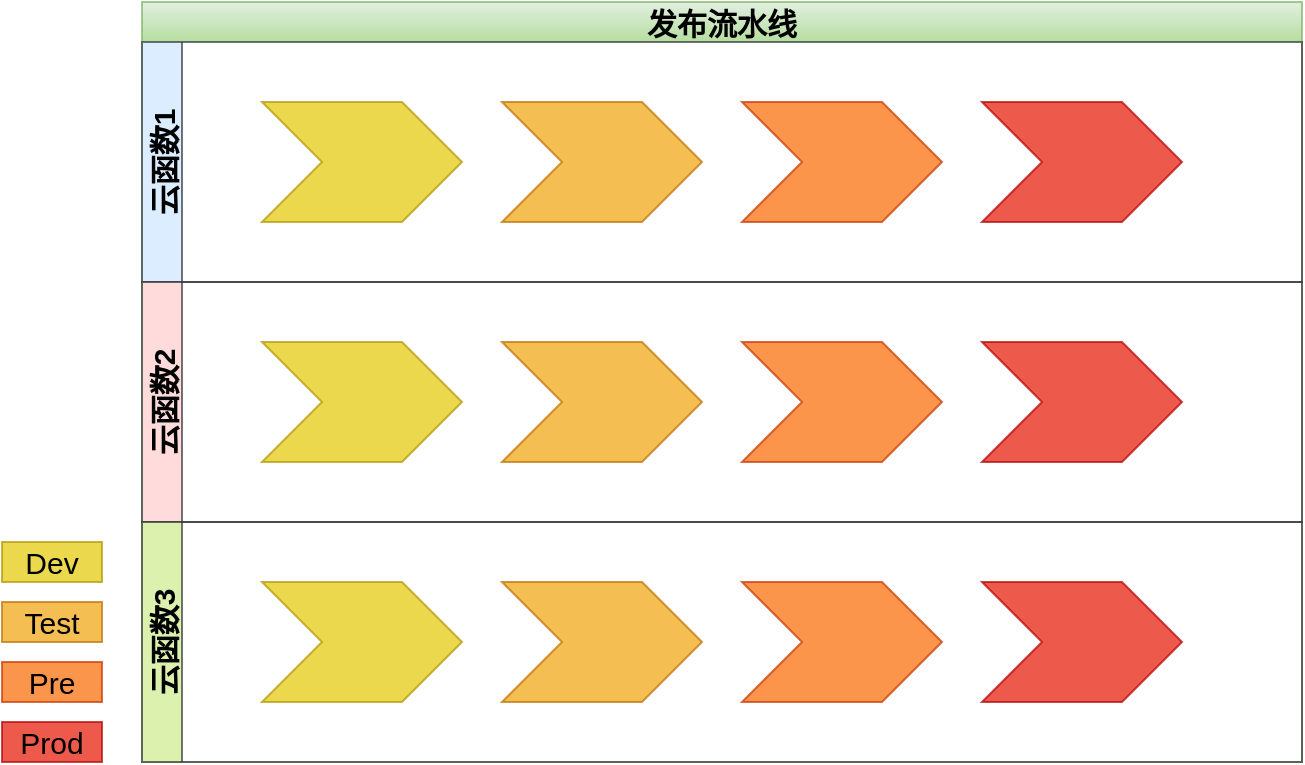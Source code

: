 <mxfile version="16.6.5" type="github" pages="5">
  <diagram id="p47nkBfZN0Shy5mdTkik" name="Page-5">
    <mxGraphModel dx="1170" dy="616" grid="1" gridSize="10" guides="1" tooltips="1" connect="1" arrows="1" fold="1" page="1" pageScale="1" pageWidth="827" pageHeight="1169" math="0" shadow="0">
      <root>
        <mxCell id="lYn5I4Bmg545soS-uupr-0" />
        <mxCell id="lYn5I4Bmg545soS-uupr-1" parent="lYn5I4Bmg545soS-uupr-0" />
        <mxCell id="lYn5I4Bmg545soS-uupr-89" value="发布流水线" style="swimlane;childLayout=stackLayout;resizeParent=1;resizeParentMax=0;horizontal=1;startSize=20;horizontalStack=0;shadow=0;labelBorderColor=none;sketch=0;fontSize=15;strokeColor=#82b366;strokeWidth=1;fillColor=#d5e8d4;opacity=70;gradientColor=#97d077;swimlaneLine=0;" vertex="1" parent="lYn5I4Bmg545soS-uupr-1">
          <mxGeometry x="150" y="860" width="580" height="380" as="geometry" />
        </mxCell>
        <mxCell id="lYn5I4Bmg545soS-uupr-90" value="云函数1" style="swimlane;startSize=20;horizontal=0;shadow=0;labelBorderColor=none;sketch=0;fontSize=15;strokeColor=#36393d;strokeWidth=1;fillColor=#cce5ff;opacity=70;" vertex="1" parent="lYn5I4Bmg545soS-uupr-89">
          <mxGeometry y="20" width="580" height="120" as="geometry" />
        </mxCell>
        <mxCell id="lYn5I4Bmg545soS-uupr-88" value="" style="html=1;shadow=0;dashed=0;align=center;verticalAlign=middle;shape=mxgraph.arrows2.arrow;dy=0;dx=30;notch=30;labelBorderColor=none;fontSize=15;strokeColor=#B09500;strokeWidth=1;fillColor=#e3c800;opacity=70;fontColor=#000000;" vertex="1" parent="lYn5I4Bmg545soS-uupr-90">
          <mxGeometry x="60" y="30" width="100" height="60" as="geometry" />
        </mxCell>
        <mxCell id="lYn5I4Bmg545soS-uupr-93" value="" style="html=1;shadow=0;dashed=0;align=center;verticalAlign=middle;shape=mxgraph.arrows2.arrow;dy=0;dx=30;notch=30;labelBorderColor=none;fontSize=15;strokeColor=#BD7000;strokeWidth=1;fillColor=#f0a30a;opacity=70;fontColor=#000000;" vertex="1" parent="lYn5I4Bmg545soS-uupr-90">
          <mxGeometry x="180" y="30" width="100" height="60" as="geometry" />
        </mxCell>
        <mxCell id="lYn5I4Bmg545soS-uupr-94" value="" style="html=1;shadow=0;dashed=0;align=center;verticalAlign=middle;shape=mxgraph.arrows2.arrow;dy=0;dx=30;notch=30;labelBorderColor=none;fontSize=15;strokeColor=#C73500;strokeWidth=1;fillColor=#fa6800;opacity=70;fontColor=#000000;" vertex="1" parent="lYn5I4Bmg545soS-uupr-90">
          <mxGeometry x="300" y="30" width="100" height="60" as="geometry" />
        </mxCell>
        <mxCell id="lYn5I4Bmg545soS-uupr-95" value="" style="html=1;shadow=0;dashed=0;align=center;verticalAlign=middle;shape=mxgraph.arrows2.arrow;dy=0;dx=30;notch=30;labelBorderColor=none;fontSize=15;strokeColor=#B20000;strokeWidth=1;fillColor=#e51400;opacity=70;fontColor=#ffffff;" vertex="1" parent="lYn5I4Bmg545soS-uupr-90">
          <mxGeometry x="420" y="30" width="100" height="60" as="geometry" />
        </mxCell>
        <mxCell id="lYn5I4Bmg545soS-uupr-91" value="云函数2" style="swimlane;startSize=20;horizontal=0;shadow=0;labelBorderColor=none;sketch=0;fontSize=15;strokeColor=#36393d;strokeWidth=1;fillColor=#ffcccc;opacity=70;" vertex="1" parent="lYn5I4Bmg545soS-uupr-89">
          <mxGeometry y="140" width="580" height="120" as="geometry" />
        </mxCell>
        <mxCell id="lYn5I4Bmg545soS-uupr-108" value="" style="html=1;shadow=0;dashed=0;align=center;verticalAlign=middle;shape=mxgraph.arrows2.arrow;dy=0;dx=30;notch=30;labelBorderColor=none;fontSize=15;strokeColor=#B09500;strokeWidth=1;fillColor=#e3c800;opacity=70;fontColor=#000000;" vertex="1" parent="lYn5I4Bmg545soS-uupr-91">
          <mxGeometry x="60" y="30" width="100" height="60" as="geometry" />
        </mxCell>
        <mxCell id="lYn5I4Bmg545soS-uupr-109" value="" style="html=1;shadow=0;dashed=0;align=center;verticalAlign=middle;shape=mxgraph.arrows2.arrow;dy=0;dx=30;notch=30;labelBorderColor=none;fontSize=15;strokeColor=#BD7000;strokeWidth=1;fillColor=#f0a30a;opacity=70;fontColor=#000000;" vertex="1" parent="lYn5I4Bmg545soS-uupr-91">
          <mxGeometry x="180" y="30" width="100" height="60" as="geometry" />
        </mxCell>
        <mxCell id="lYn5I4Bmg545soS-uupr-110" value="" style="html=1;shadow=0;dashed=0;align=center;verticalAlign=middle;shape=mxgraph.arrows2.arrow;dy=0;dx=30;notch=30;labelBorderColor=none;fontSize=15;strokeColor=#C73500;strokeWidth=1;fillColor=#fa6800;opacity=70;fontColor=#000000;" vertex="1" parent="lYn5I4Bmg545soS-uupr-91">
          <mxGeometry x="300" y="30" width="100" height="60" as="geometry" />
        </mxCell>
        <mxCell id="lYn5I4Bmg545soS-uupr-111" value="" style="html=1;shadow=0;dashed=0;align=center;verticalAlign=middle;shape=mxgraph.arrows2.arrow;dy=0;dx=30;notch=30;labelBorderColor=none;fontSize=15;strokeColor=#B20000;strokeWidth=1;fillColor=#e51400;opacity=70;fontColor=#ffffff;" vertex="1" parent="lYn5I4Bmg545soS-uupr-91">
          <mxGeometry x="420" y="30" width="100" height="60" as="geometry" />
        </mxCell>
        <mxCell id="lYn5I4Bmg545soS-uupr-92" value="云函数3" style="swimlane;startSize=20;horizontal=0;shadow=0;labelBorderColor=none;sketch=0;fontSize=15;strokeColor=#36393d;strokeWidth=1;fillColor=#cdeb8b;opacity=70;" vertex="1" parent="lYn5I4Bmg545soS-uupr-89">
          <mxGeometry y="260" width="580" height="120" as="geometry" />
        </mxCell>
        <mxCell id="lYn5I4Bmg545soS-uupr-112" value="" style="html=1;shadow=0;dashed=0;align=center;verticalAlign=middle;shape=mxgraph.arrows2.arrow;dy=0;dx=30;notch=30;labelBorderColor=none;fontSize=15;strokeColor=#B09500;strokeWidth=1;fillColor=#e3c800;opacity=70;fontColor=#000000;" vertex="1" parent="lYn5I4Bmg545soS-uupr-92">
          <mxGeometry x="60" y="30" width="100" height="60" as="geometry" />
        </mxCell>
        <mxCell id="lYn5I4Bmg545soS-uupr-113" value="" style="html=1;shadow=0;dashed=0;align=center;verticalAlign=middle;shape=mxgraph.arrows2.arrow;dy=0;dx=30;notch=30;labelBorderColor=none;fontSize=15;strokeColor=#BD7000;strokeWidth=1;fillColor=#f0a30a;opacity=70;fontColor=#000000;" vertex="1" parent="lYn5I4Bmg545soS-uupr-92">
          <mxGeometry x="180" y="30" width="100" height="60" as="geometry" />
        </mxCell>
        <mxCell id="lYn5I4Bmg545soS-uupr-114" value="" style="html=1;shadow=0;dashed=0;align=center;verticalAlign=middle;shape=mxgraph.arrows2.arrow;dy=0;dx=30;notch=30;labelBorderColor=none;fontSize=15;strokeColor=#C73500;strokeWidth=1;fillColor=#fa6800;opacity=70;fontColor=#000000;" vertex="1" parent="lYn5I4Bmg545soS-uupr-92">
          <mxGeometry x="300" y="30" width="100" height="60" as="geometry" />
        </mxCell>
        <mxCell id="lYn5I4Bmg545soS-uupr-115" value="" style="html=1;shadow=0;dashed=0;align=center;verticalAlign=middle;shape=mxgraph.arrows2.arrow;dy=0;dx=30;notch=30;labelBorderColor=none;fontSize=15;strokeColor=#B20000;strokeWidth=1;fillColor=#e51400;opacity=70;fontColor=#ffffff;" vertex="1" parent="lYn5I4Bmg545soS-uupr-92">
          <mxGeometry x="420" y="30" width="100" height="60" as="geometry" />
        </mxCell>
        <mxCell id="lYn5I4Bmg545soS-uupr-116" value="Dev" style="rounded=0;whiteSpace=wrap;html=1;shadow=0;labelBorderColor=none;sketch=0;fontSize=15;fontColor=#000000;strokeColor=#B09500;strokeWidth=1;fillColor=#e3c800;opacity=70;" vertex="1" parent="lYn5I4Bmg545soS-uupr-1">
          <mxGeometry x="80" y="1130" width="50" height="20" as="geometry" />
        </mxCell>
        <mxCell id="lYn5I4Bmg545soS-uupr-117" value="Test" style="rounded=0;whiteSpace=wrap;html=1;shadow=0;labelBorderColor=none;sketch=0;fontSize=15;fontColor=#000000;strokeColor=#BD7000;strokeWidth=1;fillColor=#f0a30a;opacity=70;" vertex="1" parent="lYn5I4Bmg545soS-uupr-1">
          <mxGeometry x="80" y="1160" width="50" height="20" as="geometry" />
        </mxCell>
        <mxCell id="lYn5I4Bmg545soS-uupr-118" value="Pre" style="rounded=0;whiteSpace=wrap;html=1;shadow=0;labelBorderColor=none;sketch=0;fontSize=15;fontColor=#000000;strokeColor=#C73500;strokeWidth=1;fillColor=#fa6800;opacity=70;" vertex="1" parent="lYn5I4Bmg545soS-uupr-1">
          <mxGeometry x="80" y="1190" width="50" height="20" as="geometry" />
        </mxCell>
        <mxCell id="lYn5I4Bmg545soS-uupr-119" value="&lt;font color=&quot;#000000&quot;&gt;Prod&lt;/font&gt;" style="rounded=0;whiteSpace=wrap;html=1;shadow=0;labelBorderColor=none;sketch=0;fontSize=15;fontColor=#ffffff;strokeColor=#B20000;strokeWidth=1;fillColor=#e51400;opacity=70;" vertex="1" parent="lYn5I4Bmg545soS-uupr-1">
          <mxGeometry x="80" y="1220" width="50" height="20" as="geometry" />
        </mxCell>
      </root>
    </mxGraphModel>
  </diagram>
  <diagram id="5Kmb7W5pnlHNhv1GbmnW" name="Page-3">
    <mxGraphModel dx="2823" dy="2220" grid="1" gridSize="10" guides="1" tooltips="1" connect="1" arrows="1" fold="1" page="1" pageScale="1" pageWidth="827" pageHeight="1169" math="0" shadow="0">
      <root>
        <mxCell id="IFCaMPKQP4HP2tQFBtrL-0" />
        <mxCell id="IFCaMPKQP4HP2tQFBtrL-1" parent="IFCaMPKQP4HP2tQFBtrL-0" />
        <mxCell id="SrsbGQJO-x6KftY-o7HA-6" value="云函数平台api代理网关" style="swimlane;fontSize=15;fontStyle=0;fillColor=#a20025;strokeColor=#6F0000;strokeWidth=2;swimlaneLine=0;labelBorderColor=none;labelBackgroundColor=none;sketch=0;fontColor=#ffffff;swimlaneFillColor=default;" vertex="1" parent="IFCaMPKQP4HP2tQFBtrL-1">
          <mxGeometry x="-188" y="-199.75" width="160" height="200" as="geometry" />
        </mxCell>
        <mxCell id="SrsbGQJO-x6KftY-o7HA-0" value="私域？" style="rhombus;whiteSpace=wrap;html=1;rounded=0;shadow=0;glass=0;labelBackgroundColor=none;labelBorderColor=none;sketch=0;fontSize=15;fontColor=default;strokeColor=default;strokeWidth=1;fillColor=#fafafa;gradientColor=none;opacity=70;" vertex="1" parent="SrsbGQJO-x6KftY-o7HA-6">
          <mxGeometry x="35.25" y="30" width="84.75" height="60" as="geometry" />
        </mxCell>
        <mxCell id="SrsbGQJO-x6KftY-o7HA-18" style="edgeStyle=orthogonalEdgeStyle;rounded=0;sketch=0;orthogonalLoop=1;jettySize=auto;html=0;exitX=0.5;exitY=0;exitDx=0;exitDy=0;entryX=0.5;entryY=1;entryDx=0;entryDy=0;shadow=0;labelBackgroundColor=none;labelBorderColor=none;fontSize=15;fontColor=default;strokeColor=#009999;strokeWidth=2;opacity=70;" edge="1" parent="SrsbGQJO-x6KftY-o7HA-6" source="SrsbGQJO-x6KftY-o7HA-17" target="SrsbGQJO-x6KftY-o7HA-0">
          <mxGeometry relative="1" as="geometry" />
        </mxCell>
        <mxCell id="SrsbGQJO-x6KftY-o7HA-17" value="获取开关状态" style="rounded=0;whiteSpace=wrap;html=1;shadow=0;glass=0;labelBackgroundColor=none;labelBorderColor=none;sketch=0;fontSize=15;fontColor=default;strokeColor=default;strokeWidth=1;fillColor=#fafafa;gradientColor=none;opacity=70;" vertex="1" parent="SrsbGQJO-x6KftY-o7HA-6">
          <mxGeometry x="19" y="123" width="120" height="60" as="geometry" />
        </mxCell>
        <mxCell id="U0625dc-84SEc-x4zgt3-2" value="&lt;table border=&quot;1&quot; width=&quot;100%&quot; cellpadding=&quot;4&quot; style=&quot;width: 100%; height: 100%; border-collapse: collapse; font-size: 15px;&quot;&gt;&lt;tbody style=&quot;font-size: 15px;&quot;&gt;&lt;tr style=&quot;background-color: rgb(167, 201, 66); color: rgb(255, 255, 255); border: 1px solid rgb(152, 191, 33); font-size: 15px;&quot;&gt;&lt;th align=&quot;left&quot; style=&quot;font-size: 15px;&quot;&gt;tenant_id&lt;/th&gt;&lt;th align=&quot;left&quot; style=&quot;font-size: 15px;&quot;&gt;service&lt;/th&gt;&lt;th align=&quot;left&quot; style=&quot;font-size: 15px;&quot;&gt;func&lt;/th&gt;&lt;td style=&quot;font-size: 15px;&quot;&gt;&lt;span style=&quot;font-size: 15px;&quot;&gt;switch&lt;/span&gt;&lt;/td&gt;&lt;/tr&gt;&lt;tr style=&quot;border: 1px solid rgb(152, 191, 33); font-size: 15px;&quot;&gt;&lt;td style=&quot;font-size: 15px;&quot;&gt;1&lt;/td&gt;&lt;td style=&quot;font-size: 15px;&quot;&gt;ApiServer&lt;/td&gt;&lt;td style=&quot;font-size: 15px;&quot;&gt;GetUploadSign&lt;/td&gt;&lt;td style=&quot;font-size: 15px;&quot;&gt;on&lt;/td&gt;&lt;/tr&gt;&lt;tr style=&quot;background-color: rgb(234, 242, 211); border: 1px solid rgb(152, 191, 33); font-size: 15px;&quot;&gt;&lt;td style=&quot;font-size: 15px;&quot;&gt;1&lt;/td&gt;&lt;td style=&quot;font-size: 15px;&quot;&gt;ApiServer&lt;/td&gt;&lt;td style=&quot;font-size: 15px;&quot;&gt;CopyObjFromUrl&lt;/td&gt;&lt;td style=&quot;font-size: 15px;&quot;&gt;on&lt;/td&gt;&lt;/tr&gt;&lt;tr style=&quot;border: 1px solid rgb(152, 191, 33); font-size: 15px;&quot;&gt;&lt;td style=&quot;font-size: 15px;&quot;&gt;2&lt;/td&gt;&lt;td style=&quot;font-size: 15px;&quot;&gt;CMCServer&lt;/td&gt;&lt;td style=&quot;font-size: 15px;&quot;&gt;GetUserList&lt;/td&gt;&lt;td style=&quot;font-size: 15px;&quot;&gt;on&lt;/td&gt;&lt;/tr&gt;&lt;/tbody&gt;&lt;/table&gt;" style="text;html=1;strokeColor=#c0c0c0;fillColor=#ffffff;overflow=fill;rounded=0;fontSize=15;fontStyle=0" vertex="1" parent="IFCaMPKQP4HP2tQFBtrL-1">
          <mxGeometry x="-54.75" y="380" width="415.75" height="160" as="geometry" />
        </mxCell>
        <mxCell id="U0625dc-84SEc-x4zgt3-3" value="Openfaas" style="swimlane;fontSize=15;fontStyle=0;fillColor=#6a00ff;strokeColor=#3700CC;shadow=0;strokeWidth=2;swimlaneLine=0;labelBorderColor=none;labelBackgroundColor=none;sketch=0;glass=0;fontColor=#ffffff;swimlaneFillColor=default;" vertex="1" parent="IFCaMPKQP4HP2tQFBtrL-1">
          <mxGeometry x="-520" y="-300" width="160" height="200" as="geometry" />
        </mxCell>
        <mxCell id="U0625dc-84SEc-x4zgt3-4" value="云函数B&#39;" style="rounded=0;fontSize=15;fontStyle=0;fillColor=none;labelBorderColor=none;labelBackgroundColor=none;sketch=0;" vertex="1" parent="U0625dc-84SEc-x4zgt3-3">
          <mxGeometry x="30" y="40" width="100" height="30" as="geometry" />
        </mxCell>
        <mxCell id="U0625dc-84SEc-x4zgt3-5" value="云函数C&#39;" style="rounded=0;fontSize=15;fontStyle=0;fillColor=none;labelBorderColor=none;labelBackgroundColor=none;sketch=0;" vertex="1" parent="U0625dc-84SEc-x4zgt3-3">
          <mxGeometry x="30" y="90" width="100" height="30" as="geometry" />
        </mxCell>
        <mxCell id="U0625dc-84SEc-x4zgt3-6" value="......" style="rounded=0;fontSize=15;fontStyle=0;fillColor=none;labelBorderColor=none;labelBackgroundColor=none;sketch=0;" vertex="1" parent="U0625dc-84SEc-x4zgt3-3">
          <mxGeometry x="30" y="140" width="100" height="30" as="geometry" />
        </mxCell>
        <mxCell id="U0625dc-84SEc-x4zgt3-22" value="服务B" style="swimlane;startSize=20;horizontal=1;containerType=tree;fontSize=15;fontStyle=0;labelBorderColor=none;shadow=0;swimlaneFillColor=default;labelBackgroundColor=none;fillColor=#60a917;strokeColor=#2D7600;fontColor=#ffffff;" vertex="1" parent="IFCaMPKQP4HP2tQFBtrL-1">
          <mxGeometry x="-26" y="60" width="456" height="260" as="geometry" />
        </mxCell>
        <mxCell id="U0625dc-84SEc-x4zgt3-23" value="云函数网关插件" style="swimlane;fontSize=15;fontStyle=0;fillColor=#fafafa;strokeColor=none;swimlaneFillColor=#efefef;swimlaneLine=1;shadow=0;strokeWidth=1;labelBorderColor=none;labelBackgroundColor=none;sketch=0;rounded=1;" vertex="1" parent="U0625dc-84SEc-x4zgt3-22">
          <mxGeometry x="110" y="25" width="260" height="210" as="geometry" />
        </mxCell>
        <mxCell id="U0625dc-84SEc-x4zgt3-24" value="" style="edgeStyle=orthogonalEdgeStyle;rounded=0;orthogonalLoop=1;jettySize=auto;exitX=1;exitY=0.5;exitDx=0;exitDy=0;entryX=0;entryY=0.5;entryDx=0;entryDy=0;fontSize=15;fontStyle=0;sketch=0;labelBorderColor=none;labelBackgroundColor=none;strokeColor=#009999;strokeWidth=2;" edge="1" parent="U0625dc-84SEc-x4zgt3-23" source="U0625dc-84SEc-x4zgt3-25" target="U0625dc-84SEc-x4zgt3-28">
          <mxGeometry relative="1" as="geometry" />
        </mxCell>
        <mxCell id="U0625dc-84SEc-x4zgt3-25" value="查询&#xa;路由&#xa;开关" style="rounded=0;fontSize=15;fontStyle=0;fillColor=none;sketch=0;labelBorderColor=none;labelBackgroundColor=none;" vertex="1" parent="U0625dc-84SEc-x4zgt3-23">
          <mxGeometry x="41" y="60" width="50" height="100" as="geometry" />
        </mxCell>
        <mxCell id="U0625dc-84SEc-x4zgt3-28" value="调用云函数？" style="rhombus;fontSize=15;fontStyle=0;fillColor=none;labelBorderColor=none;labelBackgroundColor=none;shadow=0;sketch=0;" vertex="1" parent="U0625dc-84SEc-x4zgt3-23">
          <mxGeometry x="120" y="70" width="110.37" height="80" as="geometry" />
        </mxCell>
        <mxCell id="SrsbGQJO-x6KftY-o7HA-11" style="edgeStyle=orthogonalEdgeStyle;rounded=0;sketch=0;orthogonalLoop=1;jettySize=auto;html=0;entryX=0;entryY=0.5;entryDx=0;entryDy=0;shadow=0;labelBackgroundColor=none;labelBorderColor=none;fontSize=15;fontColor=default;strokeColor=#009999;strokeWidth=2;opacity=70;" edge="1" parent="U0625dc-84SEc-x4zgt3-22" source="U0625dc-84SEc-x4zgt3-31" target="U0625dc-84SEc-x4zgt3-25">
          <mxGeometry relative="1" as="geometry" />
        </mxCell>
        <mxCell id="U0625dc-84SEc-x4zgt3-31" value="grpc/&#xa;grpc-proxy" style="rounded=0;fontSize=15;fontStyle=0;fillColor=none;labelBorderColor=none;labelBackgroundColor=none;shadow=0;sketch=0;" vertex="1" parent="U0625dc-84SEc-x4zgt3-22">
          <mxGeometry x="20" y="40" width="76" height="190" as="geometry" />
        </mxCell>
        <mxCell id="U0625dc-84SEc-x4zgt3-32" value="函数B" style="rounded=0;fontSize=15;fontStyle=0;fillColor=none;labelBorderColor=none;labelBackgroundColor=none;shadow=0;sketch=0;" vertex="1" parent="U0625dc-84SEc-x4zgt3-22">
          <mxGeometry x="386" y="40" width="54" height="190" as="geometry" />
        </mxCell>
        <mxCell id="U0625dc-84SEc-x4zgt3-33" value="" style="edgeStyle=orthogonalEdgeStyle;rounded=0;orthogonalLoop=1;jettySize=auto;exitX=1;exitY=0.5;exitDx=0;exitDy=0;entryX=0;entryY=0.5;entryDx=0;entryDy=0;fontSize=15;fontStyle=0;sketch=0;labelBorderColor=none;labelBackgroundColor=none;strokeWidth=2;strokeColor=#009999;" edge="1" parent="U0625dc-84SEc-x4zgt3-22" source="U0625dc-84SEc-x4zgt3-28" target="U0625dc-84SEc-x4zgt3-32">
          <mxGeometry relative="1" as="geometry" />
        </mxCell>
        <mxCell id="U0625dc-84SEc-x4zgt3-34" value="N" style="edgeLabel;align=center;verticalAlign=middle;resizable=0;points=[];fontSize=15;fontStyle=0;labelBorderColor=none;labelBackgroundColor=none;" vertex="1" connectable="0" parent="U0625dc-84SEc-x4zgt3-33">
          <mxGeometry x="0.128" relative="1" as="geometry">
            <mxPoint as="offset" />
          </mxGeometry>
        </mxCell>
        <mxCell id="U0625dc-84SEc-x4zgt3-36" value="腾讯云云函数SCF" style="swimlane;fontSize=15;fontStyle=0;fillColor=#1ba1e2;strokeColor=#006EAF;strokeWidth=2;swimlaneLine=0;labelBorderColor=none;labelBackgroundColor=none;sketch=0;fontColor=#ffffff;swimlaneFillColor=default;" vertex="1" parent="IFCaMPKQP4HP2tQFBtrL-1">
          <mxGeometry x="140" y="-300" width="160" height="200" as="geometry" />
        </mxCell>
        <mxCell id="U0625dc-84SEc-x4zgt3-37" value="云函数B&#39;" style="rounded=0;fontSize=15;fontStyle=0;fillColor=none;labelBorderColor=none;labelBackgroundColor=none;sketch=0;" vertex="1" parent="U0625dc-84SEc-x4zgt3-36">
          <mxGeometry x="30" y="40" width="100" height="30" as="geometry" />
        </mxCell>
        <mxCell id="U0625dc-84SEc-x4zgt3-38" value="云函数C&#39;" style="rounded=0;fontSize=15;fontStyle=0;fillColor=none;labelBorderColor=none;labelBackgroundColor=none;sketch=0;" vertex="1" parent="U0625dc-84SEc-x4zgt3-36">
          <mxGeometry x="30" y="90" width="100" height="30" as="geometry" />
        </mxCell>
        <mxCell id="U0625dc-84SEc-x4zgt3-39" value="......" style="rounded=0;fontSize=15;fontStyle=0;fillColor=none;labelBorderColor=none;labelBackgroundColor=none;sketch=0;" vertex="1" parent="U0625dc-84SEc-x4zgt3-36">
          <mxGeometry x="30" y="140" width="100" height="30" as="geometry" />
        </mxCell>
        <mxCell id="U0625dc-84SEc-x4zgt3-40" value="" style="edgeStyle=orthogonalEdgeStyle;rounded=0;orthogonalLoop=1;jettySize=auto;exitX=0.5;exitY=1;exitDx=0;exitDy=0;fontSize=15;fontStyle=0;labelBorderColor=none;labelBackgroundColor=none;" edge="1" parent="IFCaMPKQP4HP2tQFBtrL-1">
          <mxGeometry relative="1" as="geometry">
            <mxPoint x="102" y="-208.75" as="sourcePoint" />
            <mxPoint x="102" y="-208.75" as="targetPoint" />
          </mxGeometry>
        </mxCell>
        <mxCell id="U0625dc-84SEc-x4zgt3-47" value="" style="shape=doubleArrow;direction=south;whiteSpace=wrap;html=1;fontSize=15;fillColor=default;fontStyle=0" vertex="1" parent="IFCaMPKQP4HP2tQFBtrL-1">
          <mxGeometry x="130.63" y="260" width="39.25" height="120" as="geometry" />
        </mxCell>
        <mxCell id="U0625dc-84SEc-x4zgt3-61" value="插件模式" style="text;strokeColor=none;fillColor=none;align=center;verticalAlign=middle;rounded=0;shadow=0;labelBorderColor=none;fontSize=15;fontColor=default;labelBackgroundColor=none;" vertex="1" parent="IFCaMPKQP4HP2tQFBtrL-1">
          <mxGeometry x="-170" y="200" width="70" height="30" as="geometry" />
        </mxCell>
        <mxCell id="U0625dc-84SEc-x4zgt3-59" value="直接模式" style="text;strokeColor=none;fillColor=none;align=center;verticalAlign=middle;rounded=0;shadow=0;labelBorderColor=none;fontSize=15;fontColor=default;rotation=270;labelBackgroundColor=none;" vertex="1" parent="IFCaMPKQP4HP2tQFBtrL-1">
          <mxGeometry x="-310" width="80" height="30" as="geometry" />
        </mxCell>
        <mxCell id="SrsbGQJO-x6KftY-o7HA-4" style="edgeStyle=orthogonalEdgeStyle;rounded=0;sketch=0;orthogonalLoop=1;jettySize=auto;html=0;exitX=1;exitY=0.5;exitDx=0;exitDy=0;shadow=0;labelBackgroundColor=none;labelBorderColor=none;fontSize=15;fontColor=default;strokeColor=#009999;strokeWidth=2;opacity=70;entryX=0;entryY=0.5;entryDx=0;entryDy=0;" edge="1" parent="IFCaMPKQP4HP2tQFBtrL-1" source="SrsbGQJO-x6KftY-o7HA-0" target="U0625dc-84SEc-x4zgt3-36">
          <mxGeometry relative="1" as="geometry">
            <mxPoint x="152" y="-139.75" as="targetPoint" />
          </mxGeometry>
        </mxCell>
        <mxCell id="SrsbGQJO-x6KftY-o7HA-19" style="edgeStyle=orthogonalEdgeStyle;rounded=0;sketch=0;orthogonalLoop=1;jettySize=auto;html=0;exitX=0.5;exitY=0;exitDx=0;exitDy=0;entryX=1;entryY=0.5;entryDx=0;entryDy=0;shadow=0;labelBackgroundColor=none;labelBorderColor=none;fontSize=15;fontColor=default;strokeColor=#009999;strokeWidth=2;opacity=70;" edge="1" parent="IFCaMPKQP4HP2tQFBtrL-1" source="U0625dc-84SEc-x4zgt3-28" target="SrsbGQJO-x6KftY-o7HA-17">
          <mxGeometry relative="1" as="geometry" />
        </mxCell>
        <mxCell id="SrsbGQJO-x6KftY-o7HA-34" value="Y" style="edgeLabel;html=1;align=center;verticalAlign=middle;resizable=0;points=[];fontSize=15;fontColor=default;" vertex="1" connectable="0" parent="SrsbGQJO-x6KftY-o7HA-19">
          <mxGeometry x="0.24" y="-3" relative="1" as="geometry">
            <mxPoint as="offset" />
          </mxGeometry>
        </mxCell>
        <mxCell id="SrsbGQJO-x6KftY-o7HA-20" value="服务A" style="swimlane;startSize=20;horizontal=1;containerType=tree;fontSize=15;fontStyle=0;labelBorderColor=none;shadow=0;swimlaneFillColor=default;labelBackgroundColor=none;fillColor=#60a917;strokeColor=#2D7600;fontColor=#ffffff;" vertex="1" parent="IFCaMPKQP4HP2tQFBtrL-1">
          <mxGeometry x="-660" y="60" width="456" height="260" as="geometry" />
        </mxCell>
        <mxCell id="SrsbGQJO-x6KftY-o7HA-21" value="云函数网关插件" style="swimlane;fontSize=15;fontStyle=0;fillColor=#fafafa;strokeColor=none;swimlaneFillColor=#efefef;swimlaneLine=1;shadow=0;strokeWidth=1;labelBorderColor=none;labelBackgroundColor=none;sketch=0;rounded=1;" vertex="1" parent="SrsbGQJO-x6KftY-o7HA-20">
          <mxGeometry x="110" y="25" width="260" height="210" as="geometry" />
        </mxCell>
        <mxCell id="SrsbGQJO-x6KftY-o7HA-22" value="" style="edgeStyle=orthogonalEdgeStyle;rounded=0;orthogonalLoop=1;jettySize=auto;exitX=1;exitY=0.5;exitDx=0;exitDy=0;entryX=0;entryY=0.5;entryDx=0;entryDy=0;fontSize=15;fontStyle=0;sketch=0;labelBorderColor=none;labelBackgroundColor=none;strokeColor=#009999;strokeWidth=2;" edge="1" parent="SrsbGQJO-x6KftY-o7HA-21" source="SrsbGQJO-x6KftY-o7HA-23" target="SrsbGQJO-x6KftY-o7HA-24">
          <mxGeometry relative="1" as="geometry" />
        </mxCell>
        <mxCell id="SrsbGQJO-x6KftY-o7HA-23" value="查询&#xa;路由&#xa;开关" style="rounded=0;fontSize=15;fontStyle=0;fillColor=none;sketch=0;labelBorderColor=none;labelBackgroundColor=none;" vertex="1" parent="SrsbGQJO-x6KftY-o7HA-21">
          <mxGeometry x="41" y="60" width="50" height="100" as="geometry" />
        </mxCell>
        <mxCell id="SrsbGQJO-x6KftY-o7HA-24" value="调用云函数？" style="rhombus;fontSize=15;fontStyle=0;fillColor=none;labelBorderColor=none;labelBackgroundColor=none;shadow=0;sketch=0;" vertex="1" parent="SrsbGQJO-x6KftY-o7HA-21">
          <mxGeometry x="120" y="70" width="110.37" height="80" as="geometry" />
        </mxCell>
        <mxCell id="SrsbGQJO-x6KftY-o7HA-25" style="edgeStyle=orthogonalEdgeStyle;rounded=0;sketch=0;orthogonalLoop=1;jettySize=auto;html=0;entryX=0;entryY=0.5;entryDx=0;entryDy=0;shadow=0;labelBackgroundColor=none;labelBorderColor=none;fontSize=15;fontColor=default;strokeColor=#009999;strokeWidth=2;opacity=70;" edge="1" parent="SrsbGQJO-x6KftY-o7HA-20" source="SrsbGQJO-x6KftY-o7HA-26" target="SrsbGQJO-x6KftY-o7HA-23">
          <mxGeometry relative="1" as="geometry" />
        </mxCell>
        <mxCell id="SrsbGQJO-x6KftY-o7HA-26" value="grpc/&#xa;grpc-proxy" style="rounded=0;fontSize=15;fontStyle=0;fillColor=none;labelBorderColor=none;labelBackgroundColor=none;shadow=0;sketch=0;" vertex="1" parent="SrsbGQJO-x6KftY-o7HA-20">
          <mxGeometry x="20" y="40" width="76" height="190" as="geometry" />
        </mxCell>
        <mxCell id="SrsbGQJO-x6KftY-o7HA-27" value="函数A" style="rounded=0;fontSize=15;fontStyle=0;fillColor=none;labelBorderColor=none;labelBackgroundColor=none;shadow=0;sketch=0;" vertex="1" parent="SrsbGQJO-x6KftY-o7HA-20">
          <mxGeometry x="386" y="40" width="54" height="190" as="geometry" />
        </mxCell>
        <mxCell id="SrsbGQJO-x6KftY-o7HA-28" value="" style="edgeStyle=orthogonalEdgeStyle;rounded=0;orthogonalLoop=1;jettySize=auto;exitX=1;exitY=0.5;exitDx=0;exitDy=0;entryX=0;entryY=0.5;entryDx=0;entryDy=0;fontSize=15;fontStyle=0;sketch=0;labelBorderColor=none;labelBackgroundColor=none;strokeWidth=2;strokeColor=#009999;" edge="1" parent="SrsbGQJO-x6KftY-o7HA-20" source="SrsbGQJO-x6KftY-o7HA-24" target="SrsbGQJO-x6KftY-o7HA-27">
          <mxGeometry relative="1" as="geometry" />
        </mxCell>
        <mxCell id="SrsbGQJO-x6KftY-o7HA-29" value="N" style="edgeLabel;align=center;verticalAlign=middle;resizable=0;points=[];fontSize=15;fontStyle=0;labelBorderColor=none;labelBackgroundColor=none;" vertex="1" connectable="0" parent="SrsbGQJO-x6KftY-o7HA-28">
          <mxGeometry x="0.128" relative="1" as="geometry">
            <mxPoint as="offset" />
          </mxGeometry>
        </mxCell>
        <mxCell id="SrsbGQJO-x6KftY-o7HA-30" style="edgeStyle=orthogonalEdgeStyle;rounded=0;sketch=0;orthogonalLoop=1;jettySize=auto;html=0;exitX=1;exitY=0.5;exitDx=0;exitDy=0;entryX=0;entryY=0.5;entryDx=0;entryDy=0;shadow=0;labelBackgroundColor=none;labelBorderColor=none;fontSize=15;fontColor=default;strokeColor=#009999;strokeWidth=2;opacity=70;" edge="1" parent="IFCaMPKQP4HP2tQFBtrL-1" source="SrsbGQJO-x6KftY-o7HA-27" target="U0625dc-84SEc-x4zgt3-31">
          <mxGeometry relative="1" as="geometry" />
        </mxCell>
        <mxCell id="SrsbGQJO-x6KftY-o7HA-31" style="edgeStyle=orthogonalEdgeStyle;rounded=0;sketch=0;orthogonalLoop=1;jettySize=auto;html=0;exitX=0.5;exitY=0;exitDx=0;exitDy=0;entryX=0;entryY=0.5;entryDx=0;entryDy=0;shadow=0;labelBackgroundColor=none;labelBorderColor=none;fontSize=15;fontColor=default;strokeColor=#990099;strokeWidth=2;opacity=70;" edge="1" parent="IFCaMPKQP4HP2tQFBtrL-1" source="SrsbGQJO-x6KftY-o7HA-27" target="SrsbGQJO-x6KftY-o7HA-17">
          <mxGeometry relative="1" as="geometry" />
        </mxCell>
        <mxCell id="SrsbGQJO-x6KftY-o7HA-33" style="edgeStyle=orthogonalEdgeStyle;rounded=0;sketch=0;orthogonalLoop=1;jettySize=auto;html=0;exitX=0;exitY=0.5;exitDx=0;exitDy=0;entryX=1;entryY=0.5;entryDx=0;entryDy=0;shadow=0;labelBackgroundColor=none;labelBorderColor=none;fontSize=15;fontColor=default;strokeColor=#009999;strokeWidth=2;opacity=70;" edge="1" parent="IFCaMPKQP4HP2tQFBtrL-1" source="SrsbGQJO-x6KftY-o7HA-0" target="U0625dc-84SEc-x4zgt3-3">
          <mxGeometry relative="1" as="geometry" />
        </mxCell>
      </root>
    </mxGraphModel>
  </diagram>
  <diagram id="JWkSaCIBXw_BbC1OM_UT" name="Page-1">
    <mxGraphModel dx="2948" dy="2285" grid="1" gridSize="10" guides="1" tooltips="1" connect="1" arrows="1" fold="1" page="1" pageScale="1" pageWidth="827" pageHeight="1169" background="none" math="0" shadow="1">
      <root>
        <mxCell id="0" />
        <mxCell id="1" parent="0" />
        <mxCell id="8ChkczAc9QmY6yMEM5Gc-102" value="" style="rounded=0;whiteSpace=wrap;html=1;fontSize=15;fillColor=#ffcccc;strokeColor=#36393d;fontStyle=0;" vertex="1" parent="1">
          <mxGeometry x="-190" y="-301" width="330" height="260" as="geometry" />
        </mxCell>
        <mxCell id="8ChkczAc9QmY6yMEM5Gc-101" value="" style="rounded=0;whiteSpace=wrap;html=1;fontSize=15;fillColor=#b1ddf0;strokeColor=#10739e;fontStyle=0;shadow=0;" vertex="1" parent="1">
          <mxGeometry x="180" y="-301" width="350" height="260" as="geometry" />
        </mxCell>
        <mxCell id="iRXNjvUi3MBMvU93vo_h-6" value="&lt;table border=&quot;1&quot; width=&quot;100%&quot; cellpadding=&quot;4&quot; style=&quot;width: 100%; height: 100%; border-collapse: collapse; font-size: 15px;&quot;&gt;&lt;tbody style=&quot;font-size: 15px;&quot;&gt;&lt;tr style=&quot;background-color: rgb(167, 201, 66); color: rgb(255, 255, 255); border: 1px solid rgb(152, 191, 33); font-size: 15px;&quot;&gt;&lt;th align=&quot;left&quot; style=&quot;font-size: 15px;&quot;&gt;tenant_id&lt;/th&gt;&lt;th align=&quot;left&quot; style=&quot;font-size: 15px;&quot;&gt;service&lt;/th&gt;&lt;th align=&quot;left&quot; style=&quot;font-size: 15px;&quot;&gt;func&lt;/th&gt;&lt;td style=&quot;font-size: 15px;&quot;&gt;&lt;span style=&quot;font-size: 15px;&quot;&gt;switch&lt;/span&gt;&lt;/td&gt;&lt;/tr&gt;&lt;tr style=&quot;border: 1px solid rgb(152, 191, 33); font-size: 15px;&quot;&gt;&lt;td style=&quot;font-size: 15px;&quot;&gt;1&lt;/td&gt;&lt;td style=&quot;font-size: 15px;&quot;&gt;ApiServer&lt;/td&gt;&lt;td style=&quot;font-size: 15px;&quot;&gt;GetUploadSign&lt;/td&gt;&lt;td style=&quot;font-size: 15px;&quot;&gt;on&lt;/td&gt;&lt;/tr&gt;&lt;tr style=&quot;background-color: rgb(234, 242, 211); border: 1px solid rgb(152, 191, 33); font-size: 15px;&quot;&gt;&lt;td style=&quot;font-size: 15px;&quot;&gt;1&lt;/td&gt;&lt;td style=&quot;font-size: 15px;&quot;&gt;ApiServer&lt;/td&gt;&lt;td style=&quot;font-size: 15px;&quot;&gt;CopyObjFromUrl&lt;/td&gt;&lt;td style=&quot;font-size: 15px;&quot;&gt;on&lt;/td&gt;&lt;/tr&gt;&lt;tr style=&quot;border: 1px solid rgb(152, 191, 33); font-size: 15px;&quot;&gt;&lt;td style=&quot;font-size: 15px;&quot;&gt;2&lt;/td&gt;&lt;td style=&quot;font-size: 15px;&quot;&gt;CMCServer&lt;/td&gt;&lt;td style=&quot;font-size: 15px;&quot;&gt;GetUserList&lt;/td&gt;&lt;td style=&quot;font-size: 15px;&quot;&gt;on&lt;/td&gt;&lt;/tr&gt;&lt;/tbody&gt;&lt;/table&gt;" style="text;html=1;strokeColor=#c0c0c0;fillColor=#ffffff;overflow=fill;rounded=0;fontSize=15;fontStyle=0" parent="1" vertex="1">
          <mxGeometry x="-105.75" y="380" width="415.75" height="160" as="geometry" />
        </mxCell>
        <mxCell id="8ChkczAc9QmY6yMEM5Gc-16" value="Openfaas" style="swimlane;fontSize=15;fontStyle=0;fillColor=#f8cecc;gradientColor=#ea6b66;strokeColor=#b85450;shadow=0;strokeWidth=2;swimlaneLine=0;" vertex="1" parent="1">
          <mxGeometry x="-160" y="-271" width="160" height="200" as="geometry" />
        </mxCell>
        <mxCell id="8ChkczAc9QmY6yMEM5Gc-17" value="云函数B&#39;" style="rounded=0;whiteSpace=wrap;html=1;fontSize=15;fontStyle=0" vertex="1" parent="8ChkczAc9QmY6yMEM5Gc-16">
          <mxGeometry x="30" y="40" width="100" height="30" as="geometry" />
        </mxCell>
        <mxCell id="8ChkczAc9QmY6yMEM5Gc-18" value="云函数C&#39;" style="rounded=0;whiteSpace=wrap;html=1;fontSize=15;fontStyle=0" vertex="1" parent="8ChkczAc9QmY6yMEM5Gc-16">
          <mxGeometry x="30" y="90" width="100" height="30" as="geometry" />
        </mxCell>
        <mxCell id="8ChkczAc9QmY6yMEM5Gc-19" value="......" style="rounded=0;whiteSpace=wrap;html=1;fontSize=15;fontStyle=0" vertex="1" parent="8ChkczAc9QmY6yMEM5Gc-16">
          <mxGeometry x="30" y="140" width="100" height="30" as="geometry" />
        </mxCell>
        <mxCell id="8ChkczAc9QmY6yMEM5Gc-24" style="edgeStyle=orthogonalEdgeStyle;rounded=0;orthogonalLoop=1;jettySize=auto;html=1;exitX=0;exitY=0.5;exitDx=0;exitDy=0;entryX=1;entryY=0.5;entryDx=0;entryDy=0;fontSize=15;fontStyle=0" edge="1" parent="1" source="8ChkczAc9QmY6yMEM5Gc-22" target="8ChkczAc9QmY6yMEM5Gc-16">
          <mxGeometry relative="1" as="geometry" />
        </mxCell>
        <mxCell id="8ChkczAc9QmY6yMEM5Gc-22" value="云函数平&lt;br&gt;台代理网&lt;br&gt;关" style="rounded=0;whiteSpace=wrap;html=1;fontSize=15;fontStyle=0" vertex="1" parent="1">
          <mxGeometry x="50" y="-218" width="73" height="94" as="geometry" />
        </mxCell>
        <mxCell id="8ChkczAc9QmY6yMEM5Gc-57" value="服务A" style="swimlane;startSize=20;horizontal=1;containerType=tree;fontSize=15;swimlaneFillColor=none;fontStyle=0;strokeColor=#0e8088;fillColor=#b0e3e6;" vertex="1" parent="1">
          <mxGeometry x="-670" y="60" width="490" height="260" as="geometry" />
        </mxCell>
        <mxCell id="8ChkczAc9QmY6yMEM5Gc-60" value="NGES网关" style="swimlane;fontSize=15;fontStyle=0;fillColor=#dae8fc;gradientColor=#7ea6e0;strokeColor=#6c8ebf;swimlaneFillColor=#CCE5FF;" vertex="1" parent="8ChkczAc9QmY6yMEM5Gc-57">
          <mxGeometry x="110" y="30" width="260" height="210" as="geometry" />
        </mxCell>
        <mxCell id="8ChkczAc9QmY6yMEM5Gc-71" style="edgeStyle=orthogonalEdgeStyle;rounded=0;orthogonalLoop=1;jettySize=auto;html=1;exitX=1;exitY=0.5;exitDx=0;exitDy=0;entryX=0;entryY=0.5;entryDx=0;entryDy=0;fontSize=15;fontStyle=0" edge="1" parent="8ChkczAc9QmY6yMEM5Gc-60" source="8ChkczAc9QmY6yMEM5Gc-62" target="8ChkczAc9QmY6yMEM5Gc-65">
          <mxGeometry relative="1" as="geometry" />
        </mxCell>
        <mxCell id="8ChkczAc9QmY6yMEM5Gc-62" value="查询路由开关" style="rounded=0;whiteSpace=wrap;html=1;fontSize=15;fontStyle=0" vertex="1" parent="8ChkczAc9QmY6yMEM5Gc-60">
          <mxGeometry x="20" y="130" width="92.5" height="60" as="geometry" />
        </mxCell>
        <mxCell id="8ChkczAc9QmY6yMEM5Gc-74" style="edgeStyle=orthogonalEdgeStyle;rounded=0;orthogonalLoop=1;jettySize=auto;html=1;exitX=0.5;exitY=0;exitDx=0;exitDy=0;entryX=0.5;entryY=1;entryDx=0;entryDy=0;fontSize=15;fontStyle=0" edge="1" parent="8ChkczAc9QmY6yMEM5Gc-60" source="8ChkczAc9QmY6yMEM5Gc-65" target="8ChkczAc9QmY6yMEM5Gc-73">
          <mxGeometry relative="1" as="geometry">
            <Array as="points">
              <mxPoint x="194" y="110" />
              <mxPoint x="127" y="110" />
            </Array>
          </mxGeometry>
        </mxCell>
        <mxCell id="8ChkczAc9QmY6yMEM5Gc-76" value="Y" style="edgeLabel;html=1;align=center;verticalAlign=middle;resizable=0;points=[];fontSize=15;fontStyle=0" vertex="1" connectable="0" parent="8ChkczAc9QmY6yMEM5Gc-74">
          <mxGeometry x="-0.268" relative="1" as="geometry">
            <mxPoint as="offset" />
          </mxGeometry>
        </mxCell>
        <mxCell id="8ChkczAc9QmY6yMEM5Gc-65" value="调用云函数？" style="rhombus;whiteSpace=wrap;html=1;fontSize=15;fontStyle=0" vertex="1" parent="8ChkczAc9QmY6yMEM5Gc-60">
          <mxGeometry x="146.41" y="120" width="94.37" height="80" as="geometry" />
        </mxCell>
        <mxCell id="8ChkczAc9QmY6yMEM5Gc-73" value="私域？" style="rhombus;whiteSpace=wrap;html=1;fontSize=15;fontStyle=0" vertex="1" parent="8ChkczAc9QmY6yMEM5Gc-60">
          <mxGeometry x="90" y="40" width="73.59" height="50" as="geometry" />
        </mxCell>
        <mxCell id="8ChkczAc9QmY6yMEM5Gc-58" style="edgeStyle=orthogonalEdgeStyle;rounded=0;orthogonalLoop=1;jettySize=auto;html=1;exitX=1;exitY=0.5;exitDx=0;exitDy=0;entryX=0;entryY=0.5;entryDx=0;entryDy=0;fontSize=15;fontStyle=0" edge="1" parent="8ChkczAc9QmY6yMEM5Gc-57" source="8ChkczAc9QmY6yMEM5Gc-59" target="8ChkczAc9QmY6yMEM5Gc-62">
          <mxGeometry relative="1" as="geometry" />
        </mxCell>
        <mxCell id="8ChkczAc9QmY6yMEM5Gc-59" value="grpc/grpc-proxy" style="rounded=0;whiteSpace=wrap;html=1;fontSize=15;fontStyle=0" vertex="1" parent="8ChkczAc9QmY6yMEM5Gc-57">
          <mxGeometry x="20" y="160" width="70" height="60" as="geometry" />
        </mxCell>
        <mxCell id="8ChkczAc9QmY6yMEM5Gc-67" value="函数A" style="rounded=0;whiteSpace=wrap;html=1;fontSize=15;fontStyle=0" vertex="1" parent="8ChkczAc9QmY6yMEM5Gc-57">
          <mxGeometry x="400" y="162.5" width="70" height="55" as="geometry" />
        </mxCell>
        <mxCell id="8ChkczAc9QmY6yMEM5Gc-75" style="edgeStyle=orthogonalEdgeStyle;rounded=0;orthogonalLoop=1;jettySize=auto;html=1;exitX=1;exitY=0.5;exitDx=0;exitDy=0;entryX=0;entryY=0.5;entryDx=0;entryDy=0;fontSize=15;fontStyle=0" edge="1" parent="8ChkczAc9QmY6yMEM5Gc-57" source="8ChkczAc9QmY6yMEM5Gc-65" target="8ChkczAc9QmY6yMEM5Gc-67">
          <mxGeometry relative="1" as="geometry" />
        </mxCell>
        <mxCell id="8ChkczAc9QmY6yMEM5Gc-77" value="N" style="edgeLabel;html=1;align=center;verticalAlign=middle;resizable=0;points=[];fontSize=15;fontStyle=0" vertex="1" connectable="0" parent="8ChkczAc9QmY6yMEM5Gc-75">
          <mxGeometry x="0.128" relative="1" as="geometry">
            <mxPoint as="offset" />
          </mxGeometry>
        </mxCell>
        <mxCell id="8ChkczAc9QmY6yMEM5Gc-78" value="服务B" style="swimlane;startSize=20;horizontal=1;containerType=tree;fontSize=15;fontStyle=0;fillColor=#b0e3e6;strokeColor=#0e8088;fontColor=default;labelBorderColor=none;shadow=0;" vertex="1" parent="1">
          <mxGeometry x="-77" y="60" width="490" height="260" as="geometry" />
        </mxCell>
        <mxCell id="8ChkczAc9QmY6yMEM5Gc-81" value="NGES网关" style="swimlane;fontSize=15;fontStyle=0;fillColor=#dae8fc;gradientColor=#7ea6e0;strokeColor=#6c8ebf;swimlaneFillColor=#CCE5FF;swimlaneLine=0;shadow=0;strokeWidth=1;" vertex="1" parent="8ChkczAc9QmY6yMEM5Gc-78">
          <mxGeometry x="110" y="30" width="260" height="210" as="geometry" />
        </mxCell>
        <mxCell id="8ChkczAc9QmY6yMEM5Gc-82" style="edgeStyle=orthogonalEdgeStyle;rounded=0;orthogonalLoop=1;jettySize=auto;html=1;exitX=1;exitY=0.5;exitDx=0;exitDy=0;entryX=0;entryY=0.5;entryDx=0;entryDy=0;fontSize=15;fontStyle=0" edge="1" parent="8ChkczAc9QmY6yMEM5Gc-81" source="8ChkczAc9QmY6yMEM5Gc-83" target="8ChkczAc9QmY6yMEM5Gc-86">
          <mxGeometry relative="1" as="geometry" />
        </mxCell>
        <mxCell id="8ChkczAc9QmY6yMEM5Gc-83" value="查询路由开关" style="rounded=0;whiteSpace=wrap;html=1;fontSize=15;fontStyle=0" vertex="1" parent="8ChkczAc9QmY6yMEM5Gc-81">
          <mxGeometry x="20" y="130" width="92.5" height="60" as="geometry" />
        </mxCell>
        <mxCell id="8ChkczAc9QmY6yMEM5Gc-84" style="edgeStyle=orthogonalEdgeStyle;rounded=0;orthogonalLoop=1;jettySize=auto;html=1;exitX=0.5;exitY=0;exitDx=0;exitDy=0;entryX=0.5;entryY=1;entryDx=0;entryDy=0;fontSize=15;fontStyle=0" edge="1" parent="8ChkczAc9QmY6yMEM5Gc-81" source="8ChkczAc9QmY6yMEM5Gc-86" target="8ChkczAc9QmY6yMEM5Gc-87">
          <mxGeometry relative="1" as="geometry">
            <Array as="points">
              <mxPoint x="194" y="110" />
              <mxPoint x="127" y="110" />
            </Array>
          </mxGeometry>
        </mxCell>
        <mxCell id="8ChkczAc9QmY6yMEM5Gc-85" value="Y" style="edgeLabel;html=1;align=center;verticalAlign=middle;resizable=0;points=[];fontSize=15;fontStyle=0" vertex="1" connectable="0" parent="8ChkczAc9QmY6yMEM5Gc-84">
          <mxGeometry x="-0.268" relative="1" as="geometry">
            <mxPoint as="offset" />
          </mxGeometry>
        </mxCell>
        <mxCell id="8ChkczAc9QmY6yMEM5Gc-86" value="调用云函数？" style="rhombus;whiteSpace=wrap;html=1;fontSize=15;fontStyle=0" vertex="1" parent="8ChkczAc9QmY6yMEM5Gc-81">
          <mxGeometry x="146.41" y="120" width="94.37" height="80" as="geometry" />
        </mxCell>
        <mxCell id="8ChkczAc9QmY6yMEM5Gc-87" value="私域？" style="rhombus;whiteSpace=wrap;html=1;fontSize=15;fontStyle=0" vertex="1" parent="8ChkczAc9QmY6yMEM5Gc-81">
          <mxGeometry x="90" y="40" width="73.59" height="50" as="geometry" />
        </mxCell>
        <mxCell id="8ChkczAc9QmY6yMEM5Gc-79" style="edgeStyle=orthogonalEdgeStyle;rounded=0;orthogonalLoop=1;jettySize=auto;html=1;exitX=1;exitY=0.5;exitDx=0;exitDy=0;entryX=0;entryY=0.5;entryDx=0;entryDy=0;fontSize=15;fontStyle=0" edge="1" parent="8ChkczAc9QmY6yMEM5Gc-78" source="8ChkczAc9QmY6yMEM5Gc-80" target="8ChkczAc9QmY6yMEM5Gc-83">
          <mxGeometry relative="1" as="geometry" />
        </mxCell>
        <mxCell id="8ChkczAc9QmY6yMEM5Gc-80" value="grpc/grpc-proxy" style="rounded=0;whiteSpace=wrap;html=1;fontSize=15;fontStyle=0" vertex="1" parent="8ChkczAc9QmY6yMEM5Gc-78">
          <mxGeometry x="20" y="160" width="70" height="60" as="geometry" />
        </mxCell>
        <mxCell id="8ChkczAc9QmY6yMEM5Gc-88" value="函数B" style="rounded=0;whiteSpace=wrap;html=1;fontSize=15;fontStyle=0" vertex="1" parent="8ChkczAc9QmY6yMEM5Gc-78">
          <mxGeometry x="400" y="162.5" width="70" height="55" as="geometry" />
        </mxCell>
        <mxCell id="8ChkczAc9QmY6yMEM5Gc-89" style="edgeStyle=orthogonalEdgeStyle;rounded=0;orthogonalLoop=1;jettySize=auto;html=1;exitX=1;exitY=0.5;exitDx=0;exitDy=0;entryX=0;entryY=0.5;entryDx=0;entryDy=0;fontSize=15;fontStyle=0" edge="1" parent="8ChkczAc9QmY6yMEM5Gc-78" source="8ChkczAc9QmY6yMEM5Gc-86" target="8ChkczAc9QmY6yMEM5Gc-88">
          <mxGeometry relative="1" as="geometry" />
        </mxCell>
        <mxCell id="8ChkczAc9QmY6yMEM5Gc-90" value="N" style="edgeLabel;html=1;align=center;verticalAlign=middle;resizable=0;points=[];fontSize=15;fontStyle=0" vertex="1" connectable="0" parent="8ChkczAc9QmY6yMEM5Gc-89">
          <mxGeometry x="0.128" relative="1" as="geometry">
            <mxPoint as="offset" />
          </mxGeometry>
        </mxCell>
        <mxCell id="8ChkczAc9QmY6yMEM5Gc-91" style="edgeStyle=orthogonalEdgeStyle;rounded=0;orthogonalLoop=1;jettySize=auto;html=1;exitX=0;exitY=0.5;exitDx=0;exitDy=0;fontSize=15;entryX=0.5;entryY=1;entryDx=0;entryDy=0;fontStyle=0" edge="1" parent="1" source="8ChkczAc9QmY6yMEM5Gc-87" target="8ChkczAc9QmY6yMEM5Gc-22">
          <mxGeometry relative="1" as="geometry">
            <mxPoint x="100" y="-120" as="targetPoint" />
          </mxGeometry>
        </mxCell>
        <mxCell id="8ChkczAc9QmY6yMEM5Gc-92" value="腾讯云云函数SCF" style="swimlane;fontSize=15;fontStyle=0;fillColor=#f8cecc;gradientColor=#ea6b66;strokeColor=#b85450;strokeWidth=2;swimlaneLine=0;" vertex="1" parent="1">
          <mxGeometry x="330" y="-270" width="160" height="200" as="geometry" />
        </mxCell>
        <mxCell id="8ChkczAc9QmY6yMEM5Gc-93" value="云函数B&#39;" style="rounded=0;whiteSpace=wrap;html=1;fontSize=15;fontStyle=0" vertex="1" parent="8ChkczAc9QmY6yMEM5Gc-92">
          <mxGeometry x="30" y="40" width="100" height="30" as="geometry" />
        </mxCell>
        <mxCell id="8ChkczAc9QmY6yMEM5Gc-94" value="云函数C&#39;" style="rounded=0;whiteSpace=wrap;html=1;fontSize=15;fontStyle=0" vertex="1" parent="8ChkczAc9QmY6yMEM5Gc-92">
          <mxGeometry x="30" y="90" width="100" height="30" as="geometry" />
        </mxCell>
        <mxCell id="8ChkczAc9QmY6yMEM5Gc-95" value="......" style="rounded=0;whiteSpace=wrap;html=1;fontSize=15;fontStyle=0" vertex="1" parent="8ChkczAc9QmY6yMEM5Gc-92">
          <mxGeometry x="30" y="140" width="100" height="30" as="geometry" />
        </mxCell>
        <mxCell id="8ChkczAc9QmY6yMEM5Gc-96" style="edgeStyle=orthogonalEdgeStyle;rounded=0;orthogonalLoop=1;jettySize=auto;html=1;exitX=0.5;exitY=1;exitDx=0;exitDy=0;fontSize=15;fontStyle=0" edge="1" parent="1">
          <mxGeometry relative="1" as="geometry">
            <mxPoint x="410" y="-100" as="sourcePoint" />
            <mxPoint x="410" y="-100" as="targetPoint" />
          </mxGeometry>
        </mxCell>
        <mxCell id="8ChkczAc9QmY6yMEM5Gc-100" style="edgeStyle=orthogonalEdgeStyle;rounded=0;orthogonalLoop=1;jettySize=auto;html=1;exitX=1;exitY=0.5;exitDx=0;exitDy=0;entryX=0;entryY=0.5;entryDx=0;entryDy=0;fontSize=15;fontStyle=0" edge="1" parent="1" source="8ChkczAc9QmY6yMEM5Gc-98" target="8ChkczAc9QmY6yMEM5Gc-92">
          <mxGeometry relative="1" as="geometry" />
        </mxCell>
        <mxCell id="8ChkczAc9QmY6yMEM5Gc-98" value="云函数平&lt;br&gt;台代理网&lt;br&gt;关" style="rounded=0;whiteSpace=wrap;html=1;fontSize=15;fontStyle=0" vertex="1" parent="1">
          <mxGeometry x="196.59" y="-211.5" width="73.41" height="82.5" as="geometry" />
        </mxCell>
        <mxCell id="8ChkczAc9QmY6yMEM5Gc-99" style="edgeStyle=orthogonalEdgeStyle;rounded=0;orthogonalLoop=1;jettySize=auto;html=1;exitX=1;exitY=0.5;exitDx=0;exitDy=0;entryX=0.5;entryY=1;entryDx=0;entryDy=0;fontSize=15;fontStyle=0" edge="1" parent="1" source="8ChkczAc9QmY6yMEM5Gc-87" target="8ChkczAc9QmY6yMEM5Gc-98">
          <mxGeometry relative="1" as="geometry" />
        </mxCell>
        <mxCell id="8ChkczAc9QmY6yMEM5Gc-103" value="私域" style="text;html=1;strokeColor=none;fillColor=none;align=center;verticalAlign=middle;whiteSpace=wrap;rounded=0;fontSize=15;opacity=40;fontStyle=0" vertex="1" parent="1">
          <mxGeometry x="-200" y="-301" width="60" height="30" as="geometry" />
        </mxCell>
        <mxCell id="8ChkczAc9QmY6yMEM5Gc-104" value="公域" style="text;html=1;strokeColor=none;fillColor=none;align=center;verticalAlign=middle;whiteSpace=wrap;rounded=0;fontSize=15;opacity=40;fontStyle=0" vertex="1" parent="1">
          <mxGeometry x="480" y="-301" width="60" height="30" as="geometry" />
        </mxCell>
        <mxCell id="8ChkczAc9QmY6yMEM5Gc-106" style="edgeStyle=orthogonalEdgeStyle;rounded=0;orthogonalLoop=1;jettySize=auto;html=1;exitX=1;exitY=0.5;exitDx=0;exitDy=0;entryX=0;entryY=0.5;entryDx=0;entryDy=0;fontSize=15;fontStyle=0" edge="1" parent="1" source="8ChkczAc9QmY6yMEM5Gc-67" target="8ChkczAc9QmY6yMEM5Gc-80">
          <mxGeometry relative="1" as="geometry" />
        </mxCell>
        <mxCell id="8ChkczAc9QmY6yMEM5Gc-109" value="" style="shape=doubleArrow;direction=south;whiteSpace=wrap;html=1;fontSize=15;fillColor=default;fontStyle=0" vertex="1" parent="1">
          <mxGeometry x="79.63" y="280" width="39.25" height="100" as="geometry" />
        </mxCell>
      </root>
    </mxGraphModel>
  </diagram>
  <diagram id="FJGrIBFXIrZjQzSwKuci" name="Page-2">
    <mxGraphModel dx="2524" dy="2062" grid="1" gridSize="10" guides="1" tooltips="1" connect="1" arrows="1" fold="1" page="1" pageScale="1" pageWidth="827" pageHeight="1169" math="0" shadow="0">
      <root>
        <mxCell id="URROGnMtyPQ05QQZQxgK-0" />
        <mxCell id="URROGnMtyPQ05QQZQxgK-1" parent="URROGnMtyPQ05QQZQxgK-0" />
        <mxCell id="40BiTgnXR5nXwLaclg4I-0" value="腾讯云云函数SCF" style="swimlane;fillColor=#d5e8d4;strokeColor=#82b366;" parent="URROGnMtyPQ05QQZQxgK-1" vertex="1">
          <mxGeometry x="100" y="210" width="200" height="200" as="geometry" />
        </mxCell>
        <mxCell id="40BiTgnXR5nXwLaclg4I-1" value="云函数1" style="rounded=0;whiteSpace=wrap;html=1;fillColor=#d5e8d4;strokeColor=#82b366;" parent="40BiTgnXR5nXwLaclg4I-0" vertex="1">
          <mxGeometry x="10" y="60" width="80" height="40" as="geometry" />
        </mxCell>
        <mxCell id="40BiTgnXR5nXwLaclg4I-2" value="云函数2" style="rounded=0;whiteSpace=wrap;html=1;fillColor=#d5e8d4;strokeColor=#82b366;" parent="40BiTgnXR5nXwLaclg4I-0" vertex="1">
          <mxGeometry x="110" y="60" width="80" height="40" as="geometry" />
        </mxCell>
        <mxCell id="40BiTgnXR5nXwLaclg4I-3" value="云函数3" style="rounded=0;whiteSpace=wrap;html=1;fillColor=#d5e8d4;strokeColor=#82b366;" parent="40BiTgnXR5nXwLaclg4I-0" vertex="1">
          <mxGeometry x="10" y="120" width="80" height="40" as="geometry" />
        </mxCell>
        <mxCell id="40BiTgnXR5nXwLaclg4I-4" value="..." style="rounded=0;whiteSpace=wrap;html=1;fillColor=#d5e8d4;strokeColor=#82b366;" parent="40BiTgnXR5nXwLaclg4I-0" vertex="1">
          <mxGeometry x="110" y="120" width="80" height="40" as="geometry" />
        </mxCell>
        <mxCell id="40BiTgnXR5nXwLaclg4I-5" value="OpenFaas" style="swimlane;fillColor=#d5e8d4;strokeColor=#82b366;" parent="URROGnMtyPQ05QQZQxgK-1" vertex="1">
          <mxGeometry x="340" y="210" width="200" height="200" as="geometry" />
        </mxCell>
        <mxCell id="40BiTgnXR5nXwLaclg4I-6" value="云函数1" style="rounded=0;whiteSpace=wrap;html=1;fillColor=#d5e8d4;strokeColor=#82b366;" parent="40BiTgnXR5nXwLaclg4I-5" vertex="1">
          <mxGeometry x="10" y="60" width="80" height="40" as="geometry" />
        </mxCell>
        <mxCell id="40BiTgnXR5nXwLaclg4I-7" value="云函数2" style="rounded=0;whiteSpace=wrap;html=1;fillColor=#d5e8d4;strokeColor=#82b366;" parent="40BiTgnXR5nXwLaclg4I-5" vertex="1">
          <mxGeometry x="110" y="60" width="80" height="40" as="geometry" />
        </mxCell>
        <mxCell id="40BiTgnXR5nXwLaclg4I-8" value="云函数3" style="rounded=0;whiteSpace=wrap;html=1;fillColor=#d5e8d4;strokeColor=#82b366;" parent="40BiTgnXR5nXwLaclg4I-5" vertex="1">
          <mxGeometry x="10" y="120" width="80" height="40" as="geometry" />
        </mxCell>
        <mxCell id="40BiTgnXR5nXwLaclg4I-9" value="..." style="rounded=0;whiteSpace=wrap;html=1;fillColor=#d5e8d4;strokeColor=#82b366;" parent="40BiTgnXR5nXwLaclg4I-5" vertex="1">
          <mxGeometry x="110" y="120" width="80" height="40" as="geometry" />
        </mxCell>
        <mxCell id="40BiTgnXR5nXwLaclg4I-10" style="edgeStyle=orthogonalEdgeStyle;rounded=0;orthogonalLoop=1;jettySize=auto;html=1;exitX=0.5;exitY=1;exitDx=0;exitDy=0;entryX=0.5;entryY=0;entryDx=0;entryDy=0;" parent="URROGnMtyPQ05QQZQxgK-1" source="40BiTgnXR5nXwLaclg4I-13" target="40BiTgnXR5nXwLaclg4I-0" edge="1">
          <mxGeometry relative="1" as="geometry" />
        </mxCell>
        <mxCell id="40BiTgnXR5nXwLaclg4I-11" style="edgeStyle=orthogonalEdgeStyle;rounded=0;orthogonalLoop=1;jettySize=auto;html=1;exitX=0.5;exitY=1;exitDx=0;exitDy=0;" parent="URROGnMtyPQ05QQZQxgK-1" source="40BiTgnXR5nXwLaclg4I-13" target="40BiTgnXR5nXwLaclg4I-5" edge="1">
          <mxGeometry relative="1" as="geometry" />
        </mxCell>
        <mxCell id="40BiTgnXR5nXwLaclg4I-12" value="根据云函数类型转发" style="edgeLabel;html=1;align=center;verticalAlign=middle;resizable=0;points=[];" parent="40BiTgnXR5nXwLaclg4I-11" vertex="1" connectable="0">
          <mxGeometry x="-0.777" y="-1" relative="1" as="geometry">
            <mxPoint x="56" as="offset" />
          </mxGeometry>
        </mxCell>
        <mxCell id="40BiTgnXR5nXwLaclg4I-13" value="云函数网关" style="rounded=0;whiteSpace=wrap;html=1;fillColor=#d5e8d4;strokeColor=#82b366;" parent="URROGnMtyPQ05QQZQxgK-1" vertex="1">
          <mxGeometry x="220" y="50" width="210" height="60" as="geometry" />
        </mxCell>
        <mxCell id="40BiTgnXR5nXwLaclg4I-14" style="edgeStyle=orthogonalEdgeStyle;rounded=0;orthogonalLoop=1;jettySize=auto;html=1;exitX=0.5;exitY=1;exitDx=0;exitDy=0;entryX=0.5;entryY=0;entryDx=0;entryDy=0;" parent="URROGnMtyPQ05QQZQxgK-1" source="40BiTgnXR5nXwLaclg4I-16" target="40BiTgnXR5nXwLaclg4I-13" edge="1">
          <mxGeometry relative="1" as="geometry" />
        </mxCell>
        <mxCell id="40BiTgnXR5nXwLaclg4I-15" value="根据租户+接口配置转发" style="edgeLabel;html=1;align=center;verticalAlign=middle;resizable=0;points=[];" parent="40BiTgnXR5nXwLaclg4I-14" vertex="1" connectable="0">
          <mxGeometry x="-0.2" relative="1" as="geometry">
            <mxPoint x="65" y="6" as="offset" />
          </mxGeometry>
        </mxCell>
        <mxCell id="40BiTgnXR5nXwLaclg4I-16" value="NGES网关" style="rounded=0;whiteSpace=wrap;html=1;fillColor=#dae8fc;strokeColor=#6c8ebf;" parent="URROGnMtyPQ05QQZQxgK-1" vertex="1">
          <mxGeometry x="220" y="-70" width="210" height="60" as="geometry" />
        </mxCell>
        <mxCell id="40BiTgnXR5nXwLaclg4I-17" style="edgeStyle=orthogonalEdgeStyle;rounded=0;orthogonalLoop=1;jettySize=auto;html=1;exitX=0.5;exitY=0.5;exitDx=0;exitDy=0;exitPerimeter=0;" parent="URROGnMtyPQ05QQZQxgK-1" source="40BiTgnXR5nXwLaclg4I-19" target="40BiTgnXR5nXwLaclg4I-16" edge="1">
          <mxGeometry relative="1" as="geometry" />
        </mxCell>
        <mxCell id="40BiTgnXR5nXwLaclg4I-18" value="" style="edgeStyle=orthogonalEdgeStyle;rounded=0;orthogonalLoop=1;jettySize=auto;html=1;" parent="URROGnMtyPQ05QQZQxgK-1" source="40BiTgnXR5nXwLaclg4I-19" target="40BiTgnXR5nXwLaclg4I-16" edge="1">
          <mxGeometry relative="1" as="geometry" />
        </mxCell>
        <mxCell id="40BiTgnXR5nXwLaclg4I-19" value="用户" style="shape=umlActor;verticalLabelPosition=bottom;verticalAlign=top;html=1;outlineConnect=0;" parent="URROGnMtyPQ05QQZQxgK-1" vertex="1">
          <mxGeometry x="310" y="-200" width="30" height="60" as="geometry" />
        </mxCell>
        <mxCell id="40BiTgnXR5nXwLaclg4I-20" value="" style="endArrow=none;dashed=1;html=1;" parent="URROGnMtyPQ05QQZQxgK-1" edge="1">
          <mxGeometry width="50" height="50" relative="1" as="geometry">
            <mxPoint x="60" y="430" as="sourcePoint" />
            <mxPoint x="60" y="-220" as="targetPoint" />
          </mxGeometry>
        </mxCell>
        <mxCell id="40BiTgnXR5nXwLaclg4I-21" style="edgeStyle=orthogonalEdgeStyle;rounded=0;orthogonalLoop=1;jettySize=auto;html=1;exitX=0.5;exitY=1;exitDx=0;exitDy=0;" parent="URROGnMtyPQ05QQZQxgK-1" source="40BiTgnXR5nXwLaclg4I-23" target="40BiTgnXR5nXwLaclg4I-33" edge="1">
          <mxGeometry relative="1" as="geometry" />
        </mxCell>
        <mxCell id="40BiTgnXR5nXwLaclg4I-22" value="代码拉取、提交和部署" style="edgeLabel;html=1;align=center;verticalAlign=middle;resizable=0;points=[];" parent="40BiTgnXR5nXwLaclg4I-21" vertex="1" connectable="0">
          <mxGeometry x="-0.778" y="1" relative="1" as="geometry">
            <mxPoint x="73" as="offset" />
          </mxGeometry>
        </mxCell>
        <mxCell id="40BiTgnXR5nXwLaclg4I-23" value="faas-cli" style="rounded=0;whiteSpace=wrap;html=1;fillColor=#d5e8d4;strokeColor=#82b366;" parent="URROGnMtyPQ05QQZQxgK-1" vertex="1">
          <mxGeometry x="-260" y="-60" width="130" height="60" as="geometry" />
        </mxCell>
        <mxCell id="40BiTgnXR5nXwLaclg4I-24" style="edgeStyle=orthogonalEdgeStyle;rounded=0;orthogonalLoop=1;jettySize=auto;html=1;exitX=0.5;exitY=1;exitDx=0;exitDy=0;entryX=0.5;entryY=0;entryDx=0;entryDy=0;" parent="URROGnMtyPQ05QQZQxgK-1" source="40BiTgnXR5nXwLaclg4I-25" target="40BiTgnXR5nXwLaclg4I-33" edge="1">
          <mxGeometry relative="1" as="geometry" />
        </mxCell>
        <mxCell id="40BiTgnXR5nXwLaclg4I-25" value="vscode插件" style="rounded=0;whiteSpace=wrap;html=1;fillColor=#d5e8d4;strokeColor=#82b366;" parent="URROGnMtyPQ05QQZQxgK-1" vertex="1">
          <mxGeometry x="-110" y="-60" width="130" height="60" as="geometry" />
        </mxCell>
        <mxCell id="40BiTgnXR5nXwLaclg4I-26" style="edgeStyle=orthogonalEdgeStyle;rounded=0;orthogonalLoop=1;jettySize=auto;html=1;exitX=0.5;exitY=0.5;exitDx=0;exitDy=0;exitPerimeter=0;" parent="URROGnMtyPQ05QQZQxgK-1" source="40BiTgnXR5nXwLaclg4I-28" target="40BiTgnXR5nXwLaclg4I-25" edge="1">
          <mxGeometry relative="1" as="geometry" />
        </mxCell>
        <mxCell id="40BiTgnXR5nXwLaclg4I-27" style="edgeStyle=orthogonalEdgeStyle;rounded=0;orthogonalLoop=1;jettySize=auto;html=1;exitX=0.5;exitY=0.5;exitDx=0;exitDy=0;exitPerimeter=0;entryX=0.5;entryY=0;entryDx=0;entryDy=0;" parent="URROGnMtyPQ05QQZQxgK-1" source="40BiTgnXR5nXwLaclg4I-28" target="40BiTgnXR5nXwLaclg4I-23" edge="1">
          <mxGeometry relative="1" as="geometry" />
        </mxCell>
        <mxCell id="40BiTgnXR5nXwLaclg4I-28" value="开发者" style="shape=umlActor;verticalLabelPosition=bottom;verticalAlign=top;html=1;outlineConnect=0;" parent="URROGnMtyPQ05QQZQxgK-1" vertex="1">
          <mxGeometry x="-136" y="-180" width="30" height="60" as="geometry" />
        </mxCell>
        <mxCell id="40BiTgnXR5nXwLaclg4I-29" style="edgeStyle=orthogonalEdgeStyle;rounded=0;orthogonalLoop=1;jettySize=auto;html=1;exitX=0.5;exitY=1;exitDx=0;exitDy=0;" parent="URROGnMtyPQ05QQZQxgK-1" source="40BiTgnXR5nXwLaclg4I-33" target="40BiTgnXR5nXwLaclg4I-38" edge="1">
          <mxGeometry relative="1" as="geometry" />
        </mxCell>
        <mxCell id="40BiTgnXR5nXwLaclg4I-30" value="代码版本管理" style="edgeLabel;html=1;align=center;verticalAlign=middle;resizable=0;points=[];" parent="40BiTgnXR5nXwLaclg4I-29" vertex="1" connectable="0">
          <mxGeometry x="0.708" y="2" relative="1" as="geometry">
            <mxPoint x="-47" as="offset" />
          </mxGeometry>
        </mxCell>
        <mxCell id="40BiTgnXR5nXwLaclg4I-31" style="edgeStyle=orthogonalEdgeStyle;rounded=0;orthogonalLoop=1;jettySize=auto;html=1;exitX=0.5;exitY=1;exitDx=0;exitDy=0;" parent="URROGnMtyPQ05QQZQxgK-1" source="40BiTgnXR5nXwLaclg4I-33" target="40BiTgnXR5nXwLaclg4I-42" edge="1">
          <mxGeometry relative="1" as="geometry" />
        </mxCell>
        <mxCell id="40BiTgnXR5nXwLaclg4I-32" style="edgeStyle=orthogonalEdgeStyle;rounded=0;orthogonalLoop=1;jettySize=auto;html=1;exitX=0.5;exitY=1;exitDx=0;exitDy=0;entryX=0.5;entryY=0;entryDx=0;entryDy=0;" parent="URROGnMtyPQ05QQZQxgK-1" source="40BiTgnXR5nXwLaclg4I-33" target="40BiTgnXR5nXwLaclg4I-49" edge="1">
          <mxGeometry relative="1" as="geometry" />
        </mxCell>
        <mxCell id="40BiTgnXR5nXwLaclg4I-33" value="管理端" style="rounded=0;whiteSpace=wrap;html=1;fillColor=#d5e8d4;strokeColor=#82b366;" parent="URROGnMtyPQ05QQZQxgK-1" vertex="1">
          <mxGeometry x="-226" y="70" width="210" height="60" as="geometry" />
        </mxCell>
        <mxCell id="40BiTgnXR5nXwLaclg4I-34" style="edgeStyle=orthogonalEdgeStyle;rounded=0;orthogonalLoop=1;jettySize=auto;html=1;exitX=0.5;exitY=0.5;exitDx=0;exitDy=0;exitPerimeter=0;entryX=0;entryY=0.5;entryDx=0;entryDy=0;" parent="URROGnMtyPQ05QQZQxgK-1" source="40BiTgnXR5nXwLaclg4I-35" target="40BiTgnXR5nXwLaclg4I-33" edge="1">
          <mxGeometry relative="1" as="geometry" />
        </mxCell>
        <mxCell id="40BiTgnXR5nXwLaclg4I-35" value="管理员" style="shape=umlActor;verticalLabelPosition=bottom;verticalAlign=top;html=1;outlineConnect=0;" parent="URROGnMtyPQ05QQZQxgK-1" vertex="1">
          <mxGeometry x="-390" y="70" width="30" height="60" as="geometry" />
        </mxCell>
        <mxCell id="40BiTgnXR5nXwLaclg4I-36" style="edgeStyle=orthogonalEdgeStyle;rounded=0;orthogonalLoop=1;jettySize=auto;html=1;exitX=0.5;exitY=1;exitDx=0;exitDy=0;entryX=0.5;entryY=0;entryDx=0;entryDy=0;entryPerimeter=0;" parent="URROGnMtyPQ05QQZQxgK-1" source="40BiTgnXR5nXwLaclg4I-38" target="40BiTgnXR5nXwLaclg4I-39" edge="1">
          <mxGeometry relative="1" as="geometry" />
        </mxCell>
        <mxCell id="40BiTgnXR5nXwLaclg4I-37" value="代码备份、扫描" style="edgeLabel;html=1;align=center;verticalAlign=middle;resizable=0;points=[];" parent="40BiTgnXR5nXwLaclg4I-36" vertex="1" connectable="0">
          <mxGeometry x="0.167" relative="1" as="geometry">
            <mxPoint x="-51" as="offset" />
          </mxGeometry>
        </mxCell>
        <mxCell id="40BiTgnXR5nXwLaclg4I-38" value="七彩石" style="rounded=0;whiteSpace=wrap;html=1;" parent="URROGnMtyPQ05QQZQxgK-1" vertex="1">
          <mxGeometry x="-260" y="200" width="130" height="60" as="geometry" />
        </mxCell>
        <mxCell id="40BiTgnXR5nXwLaclg4I-39" value="工蜂" style="verticalLabelPosition=bottom;html=1;verticalAlign=top;align=center;strokeColor=none;fillColor=#00BEF2;shape=mxgraph.azure.git_repository;" parent="URROGnMtyPQ05QQZQxgK-1" vertex="1">
          <mxGeometry x="-220" y="320" width="50" height="50" as="geometry" />
        </mxCell>
        <mxCell id="40BiTgnXR5nXwLaclg4I-40" style="edgeStyle=orthogonalEdgeStyle;rounded=0;orthogonalLoop=1;jettySize=auto;html=1;exitX=0.5;exitY=1;exitDx=0;exitDy=0;entryX=0.5;entryY=1;entryDx=0;entryDy=0;" parent="URROGnMtyPQ05QQZQxgK-1" source="40BiTgnXR5nXwLaclg4I-42" target="40BiTgnXR5nXwLaclg4I-0" edge="1">
          <mxGeometry relative="1" as="geometry" />
        </mxCell>
        <mxCell id="40BiTgnXR5nXwLaclg4I-41" style="edgeStyle=orthogonalEdgeStyle;rounded=0;orthogonalLoop=1;jettySize=auto;html=1;exitX=0.5;exitY=1;exitDx=0;exitDy=0;entryX=0.5;entryY=1;entryDx=0;entryDy=0;" parent="URROGnMtyPQ05QQZQxgK-1" source="40BiTgnXR5nXwLaclg4I-42" target="40BiTgnXR5nXwLaclg4I-5" edge="1">
          <mxGeometry relative="1" as="geometry" />
        </mxCell>
        <mxCell id="40BiTgnXR5nXwLaclg4I-42" value="CODING" style="rounded=0;whiteSpace=wrap;html=1;" parent="URROGnMtyPQ05QQZQxgK-1" vertex="1">
          <mxGeometry x="-110" y="200" width="130" height="60" as="geometry" />
        </mxCell>
        <mxCell id="40BiTgnXR5nXwLaclg4I-43" value="" style="rounded=0;whiteSpace=wrap;html=1;fillColor=#dae8fc;strokeColor=#6c8ebf;" parent="URROGnMtyPQ05QQZQxgK-1" vertex="1">
          <mxGeometry x="-430" y="380" width="50" height="20" as="geometry" />
        </mxCell>
        <mxCell id="40BiTgnXR5nXwLaclg4I-44" value="NGES模块" style="edgeLabel;html=1;align=left;verticalAlign=middle;resizable=0;points=[];" parent="URROGnMtyPQ05QQZQxgK-1" vertex="1" connectable="0">
          <mxGeometry x="-370" y="390" as="geometry" />
        </mxCell>
        <mxCell id="40BiTgnXR5nXwLaclg4I-45" value="" style="rounded=0;whiteSpace=wrap;html=1;fillColor=#d5e8d4;strokeColor=#82b366;" parent="URROGnMtyPQ05QQZQxgK-1" vertex="1">
          <mxGeometry x="-430" y="350" width="50" height="20" as="geometry" />
        </mxCell>
        <mxCell id="40BiTgnXR5nXwLaclg4I-46" value="重楼云函数模块" style="edgeLabel;html=1;align=left;verticalAlign=middle;resizable=0;points=[];" parent="URROGnMtyPQ05QQZQxgK-1" vertex="1" connectable="0">
          <mxGeometry x="-370" y="360" as="geometry" />
        </mxCell>
        <mxCell id="40BiTgnXR5nXwLaclg4I-47" value="" style="rounded=0;whiteSpace=wrap;html=1;" parent="URROGnMtyPQ05QQZQxgK-1" vertex="1">
          <mxGeometry x="-430" y="410" width="50" height="20" as="geometry" />
        </mxCell>
        <mxCell id="40BiTgnXR5nXwLaclg4I-48" value="外部系统" style="edgeLabel;html=1;align=left;verticalAlign=middle;resizable=0;points=[];" parent="URROGnMtyPQ05QQZQxgK-1" vertex="1" connectable="0">
          <mxGeometry x="-370" y="420" as="geometry" />
        </mxCell>
        <mxCell id="40BiTgnXR5nXwLaclg4I-49" value="盘古权限系统" style="rounded=0;whiteSpace=wrap;html=1;" parent="URROGnMtyPQ05QQZQxgK-1" vertex="1">
          <mxGeometry x="-410" y="200" width="130" height="60" as="geometry" />
        </mxCell>
        <mxCell id="40BiTgnXR5nXwLaclg4I-50" value="权限控制" style="edgeLabel;html=1;align=center;verticalAlign=middle;resizable=0;points=[];" parent="URROGnMtyPQ05QQZQxgK-1" vertex="1" connectable="0">
          <mxGeometry x="-375" y="180" as="geometry" />
        </mxCell>
      </root>
    </mxGraphModel>
  </diagram>
  <diagram id="XcGJm9aLgPQVTY-j5eRt" name="Page-4">
    <mxGraphModel dx="1697" dy="893" grid="1" gridSize="10" guides="1" tooltips="1" connect="1" arrows="1" fold="1" page="1" pageScale="1" pageWidth="827" pageHeight="1169" math="0" shadow="0">
      <root>
        <mxCell id="rZD4fmsf1Dfpm78xH9wD-0" />
        <mxCell id="rZD4fmsf1Dfpm78xH9wD-1" parent="rZD4fmsf1Dfpm78xH9wD-0" />
        <mxCell id="rZD4fmsf1Dfpm78xH9wD-6" style="edgeStyle=orthogonalEdgeStyle;rounded=0;orthogonalLoop=1;jettySize=auto;html=1;exitX=0.5;exitY=1;exitDx=0;exitDy=0;entryX=0.5;entryY=0;entryDx=0;entryDy=0;fontSize=15;fontColor=default;shadow=0;sketch=1;fillColor=#b1ddf0;strokeColor=#10739e;opacity=70;strokeWidth=1;" edge="1" parent="rZD4fmsf1Dfpm78xH9wD-1" source="rZD4fmsf1Dfpm78xH9wD-2" target="rZD4fmsf1Dfpm78xH9wD-5">
          <mxGeometry relative="1" as="geometry" />
        </mxCell>
        <mxCell id="rZD4fmsf1Dfpm78xH9wD-2" value="docker,k3s,openfaas组件安装" style="rounded=0;whiteSpace=wrap;html=1;shadow=0;labelBorderColor=none;fontSize=15;strokeWidth=1;sketch=1;fillColor=#b1ddf0;strokeColor=#10739e;opacity=70;" vertex="1" parent="rZD4fmsf1Dfpm78xH9wD-1">
          <mxGeometry x="245" y="190" width="150" height="70" as="geometry" />
        </mxCell>
        <mxCell id="rZD4fmsf1Dfpm78xH9wD-9" style="edgeStyle=orthogonalEdgeStyle;rounded=0;orthogonalLoop=1;jettySize=auto;html=1;exitX=0.5;exitY=1;exitDx=0;exitDy=0;entryX=0.5;entryY=0;entryDx=0;entryDy=0;fontSize=15;fontColor=default;shadow=0;sketch=1;fillColor=#b1ddf0;strokeColor=#10739e;opacity=70;strokeWidth=1;" edge="1" parent="rZD4fmsf1Dfpm78xH9wD-1" source="rZD4fmsf1Dfpm78xH9wD-4" target="rZD4fmsf1Dfpm78xH9wD-8">
          <mxGeometry relative="1" as="geometry" />
        </mxCell>
        <mxCell id="rZD4fmsf1Dfpm78xH9wD-4" value="部署云函数网关服务" style="rounded=0;whiteSpace=wrap;html=1;shadow=0;labelBorderColor=none;fontSize=15;strokeWidth=1;sketch=1;fillColor=#b1ddf0;strokeColor=#10739e;opacity=70;" vertex="1" parent="rZD4fmsf1Dfpm78xH9wD-1">
          <mxGeometry x="247.5" y="420" width="145" height="70" as="geometry" />
        </mxCell>
        <mxCell id="rZD4fmsf1Dfpm78xH9wD-7" style="edgeStyle=orthogonalEdgeStyle;rounded=0;orthogonalLoop=1;jettySize=auto;html=1;exitX=0.5;exitY=1;exitDx=0;exitDy=0;fontSize=15;fontColor=default;shadow=0;sketch=1;fillColor=#b1ddf0;strokeColor=#10739e;opacity=70;strokeWidth=1;" edge="1" parent="rZD4fmsf1Dfpm78xH9wD-1" source="rZD4fmsf1Dfpm78xH9wD-5" target="rZD4fmsf1Dfpm78xH9wD-4">
          <mxGeometry relative="1" as="geometry" />
        </mxCell>
        <mxCell id="rZD4fmsf1Dfpm78xH9wD-5" value="迁移云函数数据库" style="rounded=0;whiteSpace=wrap;html=1;shadow=0;labelBorderColor=none;fontSize=15;strokeWidth=1;sketch=1;fillColor=#b1ddf0;strokeColor=#10739e;opacity=70;" vertex="1" parent="rZD4fmsf1Dfpm78xH9wD-1">
          <mxGeometry x="260" y="310" width="120" height="60" as="geometry" />
        </mxCell>
        <mxCell id="rZD4fmsf1Dfpm78xH9wD-11" style="edgeStyle=orthogonalEdgeStyle;rounded=0;orthogonalLoop=1;jettySize=auto;html=1;exitX=0.5;exitY=1;exitDx=0;exitDy=0;entryX=0.5;entryY=0;entryDx=0;entryDy=0;fontSize=15;fontColor=default;shadow=0;sketch=1;fillColor=#b1ddf0;strokeColor=#10739e;opacity=70;strokeWidth=1;" edge="1" parent="rZD4fmsf1Dfpm78xH9wD-1" source="rZD4fmsf1Dfpm78xH9wD-8" target="rZD4fmsf1Dfpm78xH9wD-10">
          <mxGeometry relative="1" as="geometry" />
        </mxCell>
        <mxCell id="rZD4fmsf1Dfpm78xH9wD-8" value="部署业务服务" style="rounded=0;whiteSpace=wrap;html=1;shadow=0;labelBorderColor=none;fontSize=15;strokeWidth=1;sketch=1;fillColor=#b1ddf0;strokeColor=#10739e;opacity=70;" vertex="1" parent="rZD4fmsf1Dfpm78xH9wD-1">
          <mxGeometry x="260" y="540" width="120" height="60" as="geometry" />
        </mxCell>
        <mxCell id="rZD4fmsf1Dfpm78xH9wD-10" value="修改转发配置开关，流量切到私域" style="rounded=0;whiteSpace=wrap;html=1;shadow=0;labelBorderColor=none;fontSize=15;strokeWidth=1;sketch=1;fillColor=#b1ddf0;strokeColor=#10739e;opacity=70;" vertex="1" parent="rZD4fmsf1Dfpm78xH9wD-1">
          <mxGeometry x="250" y="640" width="140" height="60" as="geometry" />
        </mxCell>
      </root>
    </mxGraphModel>
  </diagram>
</mxfile>
